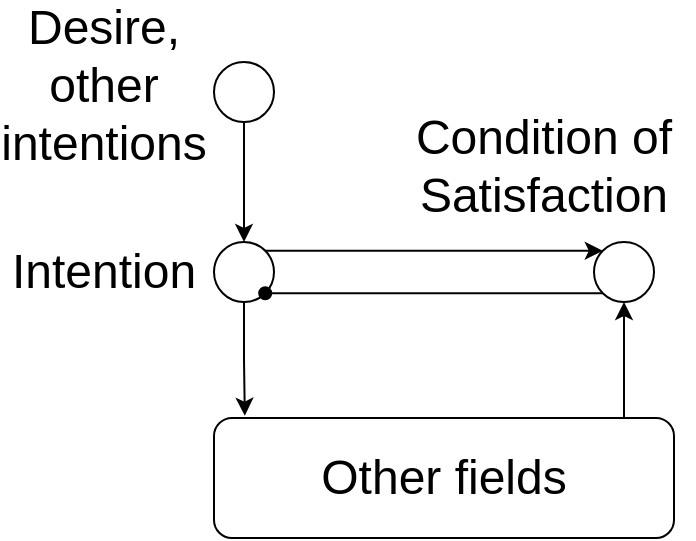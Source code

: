 <mxfile version="15.2.9" type="device"><diagram id="je_T2f6O4BykdzHSAhGF" name="Page-1"><mxGraphModel dx="2087" dy="487" grid="1" gridSize="10" guides="1" tooltips="1" connect="1" arrows="1" fold="1" page="1" pageScale="1" pageWidth="1169" pageHeight="827" math="0" shadow="0"><root><mxCell id="0"/><mxCell id="1" parent="0"/><mxCell id="bUdhgIThtqX3nfihO3-l-1" value="&lt;font style=&quot;font-size: 24px&quot;&gt;Intention&lt;br&gt;&lt;/font&gt;" style="text;html=1;strokeColor=none;fillColor=none;align=center;verticalAlign=middle;whiteSpace=wrap;rounded=0;" vertex="1" parent="1"><mxGeometry x="-940" y="185" width="30" height="24" as="geometry"/></mxCell><mxCell id="bUdhgIThtqX3nfihO3-l-11" style="edgeStyle=orthogonalEdgeStyle;rounded=0;orthogonalLoop=1;jettySize=auto;html=1;exitX=0.5;exitY=1;exitDx=0;exitDy=0;entryX=0.067;entryY=-0.019;entryDx=0;entryDy=0;entryPerimeter=0;" edge="1" parent="1" source="bUdhgIThtqX3nfihO3-l-2" target="bUdhgIThtqX3nfihO3-l-9"><mxGeometry relative="1" as="geometry"/></mxCell><mxCell id="bUdhgIThtqX3nfihO3-l-13" style="edgeStyle=orthogonalEdgeStyle;rounded=0;orthogonalLoop=1;jettySize=auto;html=1;exitX=1;exitY=0;exitDx=0;exitDy=0;entryX=0;entryY=0;entryDx=0;entryDy=0;" edge="1" parent="1" source="bUdhgIThtqX3nfihO3-l-2" target="bUdhgIThtqX3nfihO3-l-4"><mxGeometry relative="1" as="geometry"/></mxCell><mxCell id="bUdhgIThtqX3nfihO3-l-2" value="" style="ellipse;whiteSpace=wrap;html=1;aspect=fixed;fillColor=none;" vertex="1" parent="1"><mxGeometry x="-870" y="182" width="30" height="30" as="geometry"/></mxCell><mxCell id="bUdhgIThtqX3nfihO3-l-3" value="&lt;font style=&quot;font-size: 24px&quot;&gt;Condition of Satisfaction&lt;br&gt;&lt;/font&gt;" style="text;html=1;strokeColor=none;fillColor=none;align=center;verticalAlign=middle;whiteSpace=wrap;rounded=0;" vertex="1" parent="1"><mxGeometry x="-780" y="132" width="150" height="24" as="geometry"/></mxCell><mxCell id="bUdhgIThtqX3nfihO3-l-14" style="edgeStyle=orthogonalEdgeStyle;rounded=0;orthogonalLoop=1;jettySize=auto;html=1;exitX=0;exitY=1;exitDx=0;exitDy=0;entryX=1;entryY=1;entryDx=0;entryDy=0;endArrow=oval;endFill=1;" edge="1" parent="1" source="bUdhgIThtqX3nfihO3-l-4" target="bUdhgIThtqX3nfihO3-l-2"><mxGeometry relative="1" as="geometry"/></mxCell><mxCell id="bUdhgIThtqX3nfihO3-l-4" value="" style="ellipse;whiteSpace=wrap;html=1;aspect=fixed;fillColor=none;" vertex="1" parent="1"><mxGeometry x="-680" y="182" width="30" height="30" as="geometry"/></mxCell><mxCell id="bUdhgIThtqX3nfihO3-l-7" style="edgeStyle=orthogonalEdgeStyle;rounded=0;orthogonalLoop=1;jettySize=auto;html=1;exitX=0.5;exitY=1;exitDx=0;exitDy=0;entryX=0.5;entryY=0;entryDx=0;entryDy=0;" edge="1" parent="1" source="bUdhgIThtqX3nfihO3-l-5" target="bUdhgIThtqX3nfihO3-l-2"><mxGeometry relative="1" as="geometry"/></mxCell><mxCell id="bUdhgIThtqX3nfihO3-l-5" value="" style="ellipse;whiteSpace=wrap;html=1;aspect=fixed;fillColor=none;" vertex="1" parent="1"><mxGeometry x="-870" y="92" width="30" height="30" as="geometry"/></mxCell><mxCell id="bUdhgIThtqX3nfihO3-l-6" value="&lt;font style=&quot;font-size: 24px&quot;&gt;Desire, other intentions&lt;br&gt;&lt;/font&gt;" style="text;html=1;strokeColor=none;fillColor=none;align=center;verticalAlign=middle;whiteSpace=wrap;rounded=0;" vertex="1" parent="1"><mxGeometry x="-940" y="92" width="30" height="24" as="geometry"/></mxCell><mxCell id="bUdhgIThtqX3nfihO3-l-9" value="" style="rounded=1;whiteSpace=wrap;html=1;fillColor=none;" vertex="1" parent="1"><mxGeometry x="-870" y="270" width="230" height="60" as="geometry"/></mxCell><mxCell id="bUdhgIThtqX3nfihO3-l-10" value="&lt;font style=&quot;font-size: 24px&quot;&gt;Other fields&lt;br&gt;&lt;/font&gt;" style="text;html=1;strokeColor=none;fillColor=none;align=center;verticalAlign=middle;whiteSpace=wrap;rounded=0;" vertex="1" parent="1"><mxGeometry x="-820" y="288" width="130" height="24" as="geometry"/></mxCell><mxCell id="bUdhgIThtqX3nfihO3-l-12" value="" style="endArrow=classic;html=1;entryX=0.5;entryY=1;entryDx=0;entryDy=0;" edge="1" parent="1" target="bUdhgIThtqX3nfihO3-l-4"><mxGeometry width="50" height="50" relative="1" as="geometry"><mxPoint x="-665" y="270" as="sourcePoint"/><mxPoint x="-520" y="250" as="targetPoint"/></mxGeometry></mxCell></root></mxGraphModel></diagram></mxfile>